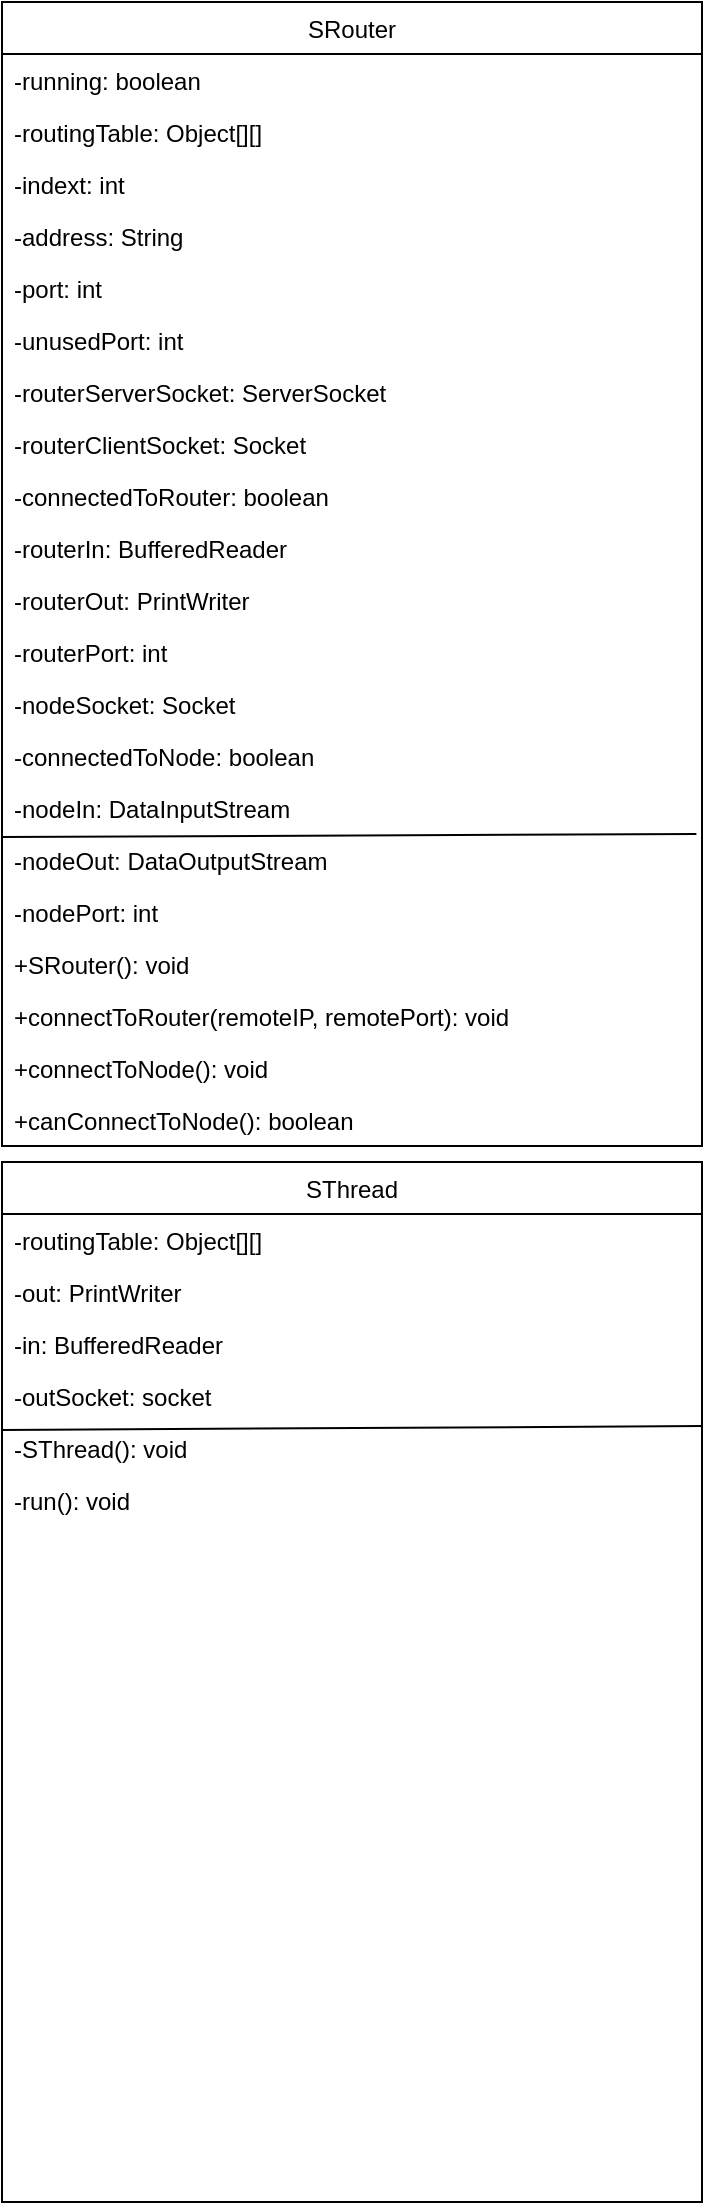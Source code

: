 <mxfile>
    <diagram id="C5bHneUXwOC3CmmOOfQP" name="Page-1">
        <mxGraphModel dx="296" dy="349" grid="1" gridSize="10" guides="1" tooltips="1" connect="1" arrows="1" fold="1" page="1" pageScale="1" pageWidth="850" pageHeight="1100" math="0" shadow="0">
            <root>
                <mxCell id="0"/>
                <mxCell id="1" parent="0"/>
                <mxCell id="2" value="SRouter" style="swimlane;fontStyle=0;align=center;verticalAlign=top;childLayout=stackLayout;horizontal=1;startSize=26;horizontalStack=0;resizeParent=1;resizeLast=0;collapsible=1;marginBottom=0;rounded=0;shadow=0;strokeWidth=1;" parent="1" vertex="1">
                    <mxGeometry x="120" width="350" height="572" as="geometry">
                        <mxRectangle x="230" y="140" width="160" height="26" as="alternateBounds"/>
                    </mxGeometry>
                </mxCell>
                <mxCell id="44" value="-running: boolean" style="text;align=left;verticalAlign=top;spacingLeft=4;spacingRight=4;overflow=hidden;rotatable=0;points=[[0,0.5],[1,0.5]];portConstraint=eastwest;rounded=0;shadow=0;html=0;" parent="2" vertex="1">
                    <mxGeometry y="26" width="350" height="26" as="geometry"/>
                </mxCell>
                <mxCell id="3" value="-routingTable: Object[][]" style="text;align=left;verticalAlign=top;spacingLeft=4;spacingRight=4;overflow=hidden;rotatable=0;points=[[0,0.5],[1,0.5]];portConstraint=eastwest;" parent="2" vertex="1">
                    <mxGeometry y="52" width="350" height="26" as="geometry"/>
                </mxCell>
                <mxCell id="52" value="-indext: int" style="text;align=left;verticalAlign=top;spacingLeft=4;spacingRight=4;overflow=hidden;rotatable=0;points=[[0,0.5],[1,0.5]];portConstraint=eastwest;rounded=0;shadow=0;html=0;" parent="2" vertex="1">
                    <mxGeometry y="78" width="350" height="26" as="geometry"/>
                </mxCell>
                <mxCell id="63" value="-address: String" style="text;align=left;verticalAlign=top;spacingLeft=4;spacingRight=4;overflow=hidden;rotatable=0;points=[[0,0.5],[1,0.5]];portConstraint=eastwest;rounded=0;shadow=0;html=0;" parent="2" vertex="1">
                    <mxGeometry y="104" width="350" height="26" as="geometry"/>
                </mxCell>
                <mxCell id="94" value="-port: int" style="text;align=left;verticalAlign=top;spacingLeft=4;spacingRight=4;overflow=hidden;rotatable=0;points=[[0,0.5],[1,0.5]];portConstraint=eastwest;rounded=0;shadow=0;html=0;" vertex="1" parent="2">
                    <mxGeometry y="130" width="350" height="26" as="geometry"/>
                </mxCell>
                <mxCell id="95" value="-unusedPort: int" style="text;align=left;verticalAlign=top;spacingLeft=4;spacingRight=4;overflow=hidden;rotatable=0;points=[[0,0.5],[1,0.5]];portConstraint=eastwest;rounded=0;shadow=0;html=0;" vertex="1" parent="2">
                    <mxGeometry y="156" width="350" height="26" as="geometry"/>
                </mxCell>
                <mxCell id="4" value="-routerServerSocket: ServerSocket" style="text;align=left;verticalAlign=top;spacingLeft=4;spacingRight=4;overflow=hidden;rotatable=0;points=[[0,0.5],[1,0.5]];portConstraint=eastwest;rounded=0;shadow=0;html=0;" parent="2" vertex="1">
                    <mxGeometry y="182" width="350" height="26" as="geometry"/>
                </mxCell>
                <mxCell id="68" value="-routerClientSocket: Socket" style="text;align=left;verticalAlign=top;spacingLeft=4;spacingRight=4;overflow=hidden;rotatable=0;points=[[0,0.5],[1,0.5]];portConstraint=eastwest;rounded=0;shadow=0;html=0;" parent="2" vertex="1">
                    <mxGeometry y="208" width="350" height="26" as="geometry"/>
                </mxCell>
                <mxCell id="5" value="-connectedToRouter: boolean" style="text;align=left;verticalAlign=top;spacingLeft=4;spacingRight=4;overflow=hidden;rotatable=0;points=[[0,0.5],[1,0.5]];portConstraint=eastwest;rounded=0;shadow=0;html=0;" parent="2" vertex="1">
                    <mxGeometry y="234" width="350" height="26" as="geometry"/>
                </mxCell>
                <mxCell id="35" value="-routerIn: BufferedReader" style="text;align=left;verticalAlign=top;spacingLeft=4;spacingRight=4;overflow=hidden;rotatable=0;points=[[0,0.5],[1,0.5]];portConstraint=eastwest;rounded=0;shadow=0;html=0;" parent="2" vertex="1">
                    <mxGeometry y="260" width="350" height="26" as="geometry"/>
                </mxCell>
                <mxCell id="36" value="-routerOut: PrintWriter" style="text;align=left;verticalAlign=top;spacingLeft=4;spacingRight=4;overflow=hidden;rotatable=0;points=[[0,0.5],[1,0.5]];portConstraint=eastwest;rounded=0;shadow=0;html=0;" parent="2" vertex="1">
                    <mxGeometry y="286" width="350" height="26" as="geometry"/>
                </mxCell>
                <mxCell id="65" value="-routerPort: int" style="text;align=left;verticalAlign=top;spacingLeft=4;spacingRight=4;overflow=hidden;rotatable=0;points=[[0,0.5],[1,0.5]];portConstraint=eastwest;rounded=0;shadow=0;html=0;" parent="2" vertex="1">
                    <mxGeometry y="312" width="350" height="26" as="geometry"/>
                </mxCell>
                <mxCell id="43" value="-nodeSocket: Socket" style="text;align=left;verticalAlign=top;spacingLeft=4;spacingRight=4;overflow=hidden;rotatable=0;points=[[0,0.5],[1,0.5]];portConstraint=eastwest;rounded=0;shadow=0;html=0;" parent="2" vertex="1">
                    <mxGeometry y="338" width="350" height="26" as="geometry"/>
                </mxCell>
                <mxCell id="47" value="-connectedToNode: boolean" style="text;align=left;verticalAlign=top;spacingLeft=4;spacingRight=4;overflow=hidden;rotatable=0;points=[[0,0.5],[1,0.5]];portConstraint=eastwest;rounded=0;shadow=0;html=0;" parent="2" vertex="1">
                    <mxGeometry y="364" width="350" height="26" as="geometry"/>
                </mxCell>
                <mxCell id="46" value="-nodeIn: DataInputStream" style="text;align=left;verticalAlign=top;spacingLeft=4;spacingRight=4;overflow=hidden;rotatable=0;points=[[0,0.5],[1,0.5]];portConstraint=eastwest;rounded=0;shadow=0;html=0;" parent="2" vertex="1">
                    <mxGeometry y="390" width="350" height="26" as="geometry"/>
                </mxCell>
                <mxCell id="45" value="-nodeOut: DataOutputStream" style="text;align=left;verticalAlign=top;spacingLeft=4;spacingRight=4;overflow=hidden;rotatable=0;points=[[0,0.5],[1,0.5]];portConstraint=eastwest;rounded=0;shadow=0;html=0;" parent="2" vertex="1">
                    <mxGeometry y="416" width="350" height="26" as="geometry"/>
                </mxCell>
                <mxCell id="64" value="-nodePort: int" style="text;align=left;verticalAlign=top;spacingLeft=4;spacingRight=4;overflow=hidden;rotatable=0;points=[[0,0.5],[1,0.5]];portConstraint=eastwest;rounded=0;shadow=0;html=0;" parent="2" vertex="1">
                    <mxGeometry y="442" width="350" height="26" as="geometry"/>
                </mxCell>
                <mxCell id="67" value="" style="endArrow=none;html=1;entryX=0.991;entryY=-0.07;entryDx=0;entryDy=0;entryPerimeter=0;exitX=-0.001;exitY=-0.013;exitDx=0;exitDy=0;exitPerimeter=0;" parent="2" edge="1">
                    <mxGeometry width="50" height="50" relative="1" as="geometry">
                        <mxPoint x="-2.276e-14" y="417.482" as="sourcePoint"/>
                        <mxPoint x="347.2" y="416.0" as="targetPoint"/>
                    </mxGeometry>
                </mxCell>
                <mxCell id="57" value="+SRouter(): void" style="text;align=left;verticalAlign=top;spacingLeft=4;spacingRight=4;overflow=hidden;rotatable=0;points=[[0,0.5],[1,0.5]];portConstraint=eastwest;rounded=0;shadow=0;html=0;" parent="2" vertex="1">
                    <mxGeometry y="468" width="350" height="26" as="geometry"/>
                </mxCell>
                <mxCell id="51" value="+connectToRouter(remoteIP, remotePort): void" style="text;align=left;verticalAlign=top;spacingLeft=4;spacingRight=4;overflow=hidden;rotatable=0;points=[[0,0.5],[1,0.5]];portConstraint=eastwest;rounded=0;shadow=0;html=0;" parent="2" vertex="1">
                    <mxGeometry y="494" width="350" height="26" as="geometry"/>
                </mxCell>
                <mxCell id="48" value="+connectToNode(): void" style="text;align=left;verticalAlign=top;spacingLeft=4;spacingRight=4;overflow=hidden;rotatable=0;points=[[0,0.5],[1,0.5]];portConstraint=eastwest;rounded=0;shadow=0;html=0;" parent="2" vertex="1">
                    <mxGeometry y="520" width="350" height="26" as="geometry"/>
                </mxCell>
                <mxCell id="55" value="+canConnectToNode(): boolean" style="text;align=left;verticalAlign=top;spacingLeft=4;spacingRight=4;overflow=hidden;rotatable=0;points=[[0,0.5],[1,0.5]];portConstraint=eastwest;rounded=0;shadow=0;html=0;" parent="2" vertex="1">
                    <mxGeometry y="546" width="350" height="26" as="geometry"/>
                </mxCell>
                <mxCell id="69" value="SThread" style="swimlane;fontStyle=0;align=center;verticalAlign=top;childLayout=stackLayout;horizontal=1;startSize=26;horizontalStack=0;resizeParent=1;resizeLast=0;collapsible=1;marginBottom=0;rounded=0;shadow=0;strokeWidth=1;" parent="1" vertex="1">
                    <mxGeometry x="120" y="580" width="350" height="520" as="geometry">
                        <mxRectangle x="230" y="140" width="160" height="26" as="alternateBounds"/>
                    </mxGeometry>
                </mxCell>
                <mxCell id="70" value="-routingTable: Object[][]" style="text;align=left;verticalAlign=top;spacingLeft=4;spacingRight=4;overflow=hidden;rotatable=0;points=[[0,0.5],[1,0.5]];portConstraint=eastwest;" parent="69" vertex="1">
                    <mxGeometry y="26" width="350" height="26" as="geometry"/>
                </mxCell>
                <mxCell id="73" value="-out: PrintWriter" style="text;align=left;verticalAlign=top;spacingLeft=4;spacingRight=4;overflow=hidden;rotatable=0;points=[[0,0.5],[1,0.5]];portConstraint=eastwest;rounded=0;shadow=0;html=0;" parent="69" vertex="1">
                    <mxGeometry y="52" width="350" height="26" as="geometry"/>
                </mxCell>
                <mxCell id="74" value="-in: BufferedReader" style="text;align=left;verticalAlign=top;spacingLeft=4;spacingRight=4;overflow=hidden;rotatable=0;points=[[0,0.5],[1,0.5]];portConstraint=eastwest;rounded=0;shadow=0;html=0;" parent="69" vertex="1">
                    <mxGeometry y="78" width="350" height="26" as="geometry"/>
                </mxCell>
                <mxCell id="75" value="-outSocket: socket" style="text;align=left;verticalAlign=top;spacingLeft=4;spacingRight=4;overflow=hidden;rotatable=0;points=[[0,0.5],[1,0.5]];portConstraint=eastwest;rounded=0;shadow=0;html=0;" parent="69" vertex="1">
                    <mxGeometry y="104" width="350" height="26" as="geometry"/>
                </mxCell>
                <mxCell id="86" value="-SThread(): void" style="text;align=left;verticalAlign=top;spacingLeft=4;spacingRight=4;overflow=hidden;rotatable=0;points=[[0,0.5],[1,0.5]];portConstraint=eastwest;rounded=0;shadow=0;html=0;" parent="69" vertex="1">
                    <mxGeometry y="130" width="350" height="26" as="geometry"/>
                </mxCell>
                <mxCell id="89" value="-run(): void" style="text;align=left;verticalAlign=top;spacingLeft=4;spacingRight=4;overflow=hidden;rotatable=0;points=[[0,0.5],[1,0.5]];portConstraint=eastwest;rounded=0;shadow=0;html=0;" parent="69" vertex="1">
                    <mxGeometry y="156" width="350" height="26" as="geometry"/>
                </mxCell>
                <mxCell id="93" value="" style="endArrow=none;html=1;exitX=0;exitY=0.154;exitDx=0;exitDy=0;exitPerimeter=0;entryX=1.001;entryY=0.078;entryDx=0;entryDy=0;entryPerimeter=0;" parent="69" source="86" target="86" edge="1">
                    <mxGeometry width="50" height="50" relative="1" as="geometry">
                        <mxPoint x="90" y="320" as="sourcePoint"/>
                        <mxPoint x="140" y="270" as="targetPoint"/>
                    </mxGeometry>
                </mxCell>
            </root>
        </mxGraphModel>
    </diagram>
</mxfile>